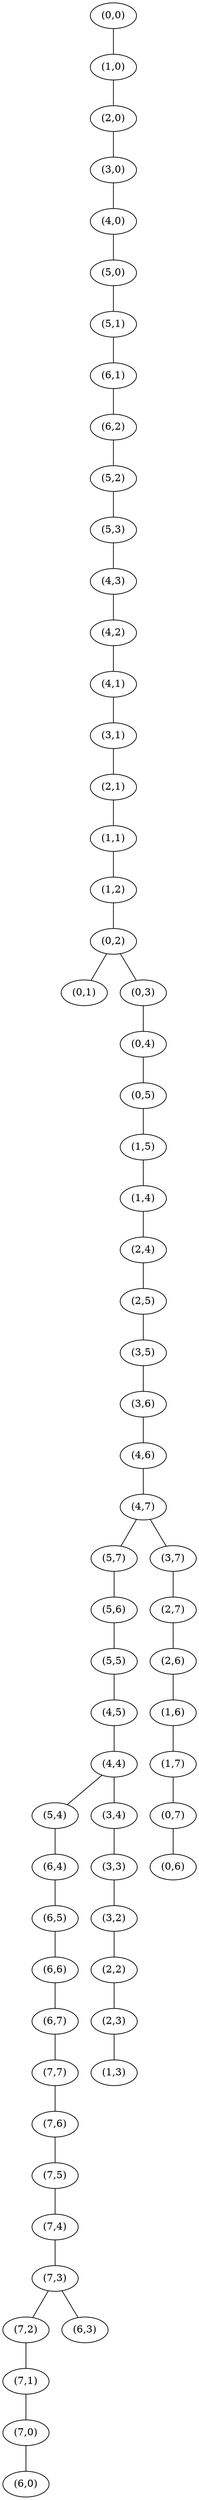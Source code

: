  graph AI2022 { 
"(0,0)" 
            [pos="0,-0!"]
"(1,0)"
                [pos="1,-0!"]
"(0,0)" -- 
                "(1,0)"
"(2,0)"
                [pos="2,-0!"]
"(1,0)" -- 
                "(2,0)"
"(3,0)"
                [pos="3,-0!"]
"(2,0)" -- 
                "(3,0)"
"(4,0)"
                [pos="4,-0!"]
"(3,0)" -- 
                "(4,0)"
"(5,0)"
                [pos="5,-0!"]
"(4,0)" -- 
                "(5,0)"
"(5,1)"
                [pos="5,-1!"]
"(5,0)" -- 
                "(5,1)"
"(6,1)"
                [pos="6,-1!"]
"(5,1)" -- 
                "(6,1)"
"(6,2)"
                [pos="6,-2!"]
"(6,1)" -- 
                "(6,2)"
"(5,2)"
                [pos="5,-2!"]
"(6,2)" -- 
                "(5,2)"
"(5,3)"
                [pos="5,-3!"]
"(5,2)" -- 
                "(5,3)"
"(4,3)"
                [pos="4,-3!"]
"(5,3)" -- 
                "(4,3)"
"(4,2)"
                [pos="4,-2!"]
"(4,3)" -- 
                "(4,2)"
"(4,1)"
                [pos="4,-1!"]
"(4,2)" -- 
                "(4,1)"
"(3,1)"
                [pos="3,-1!"]
"(4,1)" -- 
                "(3,1)"
"(2,1)"
                [pos="2,-1!"]
"(3,1)" -- 
                "(2,1)"
"(1,1)"
                [pos="1,-1!"]
"(2,1)" -- 
                "(1,1)"
"(1,2)"
                [pos="1,-2!"]
"(1,1)" -- 
                "(1,2)"
"(0,2)"
                [pos="0,-2!"]
"(1,2)" -- 
                "(0,2)"
"(0,1)"
                [pos="0,-1!"]
"(0,2)" -- 
                "(0,1)"
"(0,3)"
                [pos="0,-3!"]
"(0,2)" -- 
                "(0,3)"
"(0,4)"
                [pos="0,-4!"]
"(0,3)" -- 
                "(0,4)"
"(0,5)"
                [pos="0,-5!"]
"(0,4)" -- 
                "(0,5)"
"(1,5)"
                [pos="1,-5!"]
"(0,5)" -- 
                "(1,5)"
"(1,4)"
                [pos="1,-4!"]
"(1,5)" -- 
                "(1,4)"
"(2,4)"
                [pos="2,-4!"]
"(1,4)" -- 
                "(2,4)"
"(2,5)"
                [pos="2,-5!"]
"(2,4)" -- 
                "(2,5)"
"(3,5)"
                [pos="3,-5!"]
"(2,5)" -- 
                "(3,5)"
"(3,6)"
                [pos="3,-6!"]
"(3,5)" -- 
                "(3,6)"
"(4,6)"
                [pos="4,-6!"]
"(3,6)" -- 
                "(4,6)"
"(4,7)"
                [pos="4,-7!"]
"(4,6)" -- 
                "(4,7)"
"(5,7)"
                [pos="5,-7!"]
"(4,7)" -- 
                "(5,7)"
"(5,6)"
                [pos="5,-6!"]
"(5,7)" -- 
                "(5,6)"
"(5,5)"
                [pos="5,-5!"]
"(5,6)" -- 
                "(5,5)"
"(4,5)"
                [pos="4,-5!"]
"(5,5)" -- 
                "(4,5)"
"(4,4)"
                [pos="4,-4!"]
"(4,5)" -- 
                "(4,4)"
"(5,4)"
                [pos="5,-4!"]
"(4,4)" -- 
                "(5,4)"
"(6,4)"
                [pos="6,-4!"]
"(5,4)" -- 
                "(6,4)"
"(6,5)"
                [pos="6,-5!"]
"(6,4)" -- 
                "(6,5)"
"(6,6)"
                [pos="6,-6!"]
"(6,5)" -- 
                "(6,6)"
"(6,7)"
                [pos="6,-7!"]
"(6,6)" -- 
                "(6,7)"
"(7,7)"
                [pos="7,-7!"]
"(6,7)" -- 
                "(7,7)"
"(7,6)"
                [pos="7,-6!"]
"(7,7)" -- 
                "(7,6)"
"(7,5)"
                [pos="7,-5!"]
"(7,6)" -- 
                "(7,5)"
"(7,4)"
                [pos="7,-4!"]
"(7,5)" -- 
                "(7,4)"
"(7,3)"
                [pos="7,-3!"]
"(7,4)" -- 
                "(7,3)"
"(7,2)"
                [pos="7,-2!"]
"(7,3)" -- 
                "(7,2)"
"(7,1)"
                [pos="7,-1!"]
"(7,2)" -- 
                "(7,1)"
"(7,0)"
                [pos="7,-0!"]
"(7,1)" -- 
                "(7,0)"
"(6,0)"
                [pos="6,-0!"]
"(7,0)" -- 
                "(6,0)"
"(6,3)"
                [pos="6,-3!"]
"(7,3)" -- 
                "(6,3)"
"(3,4)"
                [pos="3,-4!"]
"(4,4)" -- 
                "(3,4)"
"(3,3)"
                [pos="3,-3!"]
"(3,4)" -- 
                "(3,3)"
"(3,2)"
                [pos="3,-2!"]
"(3,3)" -- 
                "(3,2)"
"(2,2)"
                [pos="2,-2!"]
"(3,2)" -- 
                "(2,2)"
"(2,3)"
                [pos="2,-3!"]
"(2,2)" -- 
                "(2,3)"
"(1,3)"
                [pos="1,-3!"]
"(2,3)" -- 
                "(1,3)"
"(3,7)"
                [pos="3,-7!"]
"(4,7)" -- 
                "(3,7)"
"(2,7)"
                [pos="2,-7!"]
"(3,7)" -- 
                "(2,7)"
"(2,6)"
                [pos="2,-6!"]
"(2,7)" -- 
                "(2,6)"
"(1,6)"
                [pos="1,-6!"]
"(2,6)" -- 
                "(1,6)"
"(1,7)"
                [pos="1,-7!"]
"(1,6)" -- 
                "(1,7)"
"(0,7)"
                [pos="0,-7!"]
"(1,7)" -- 
                "(0,7)"
"(0,6)"
                [pos="0,-6!"]
"(0,7)" -- 
                "(0,6)"
} 
